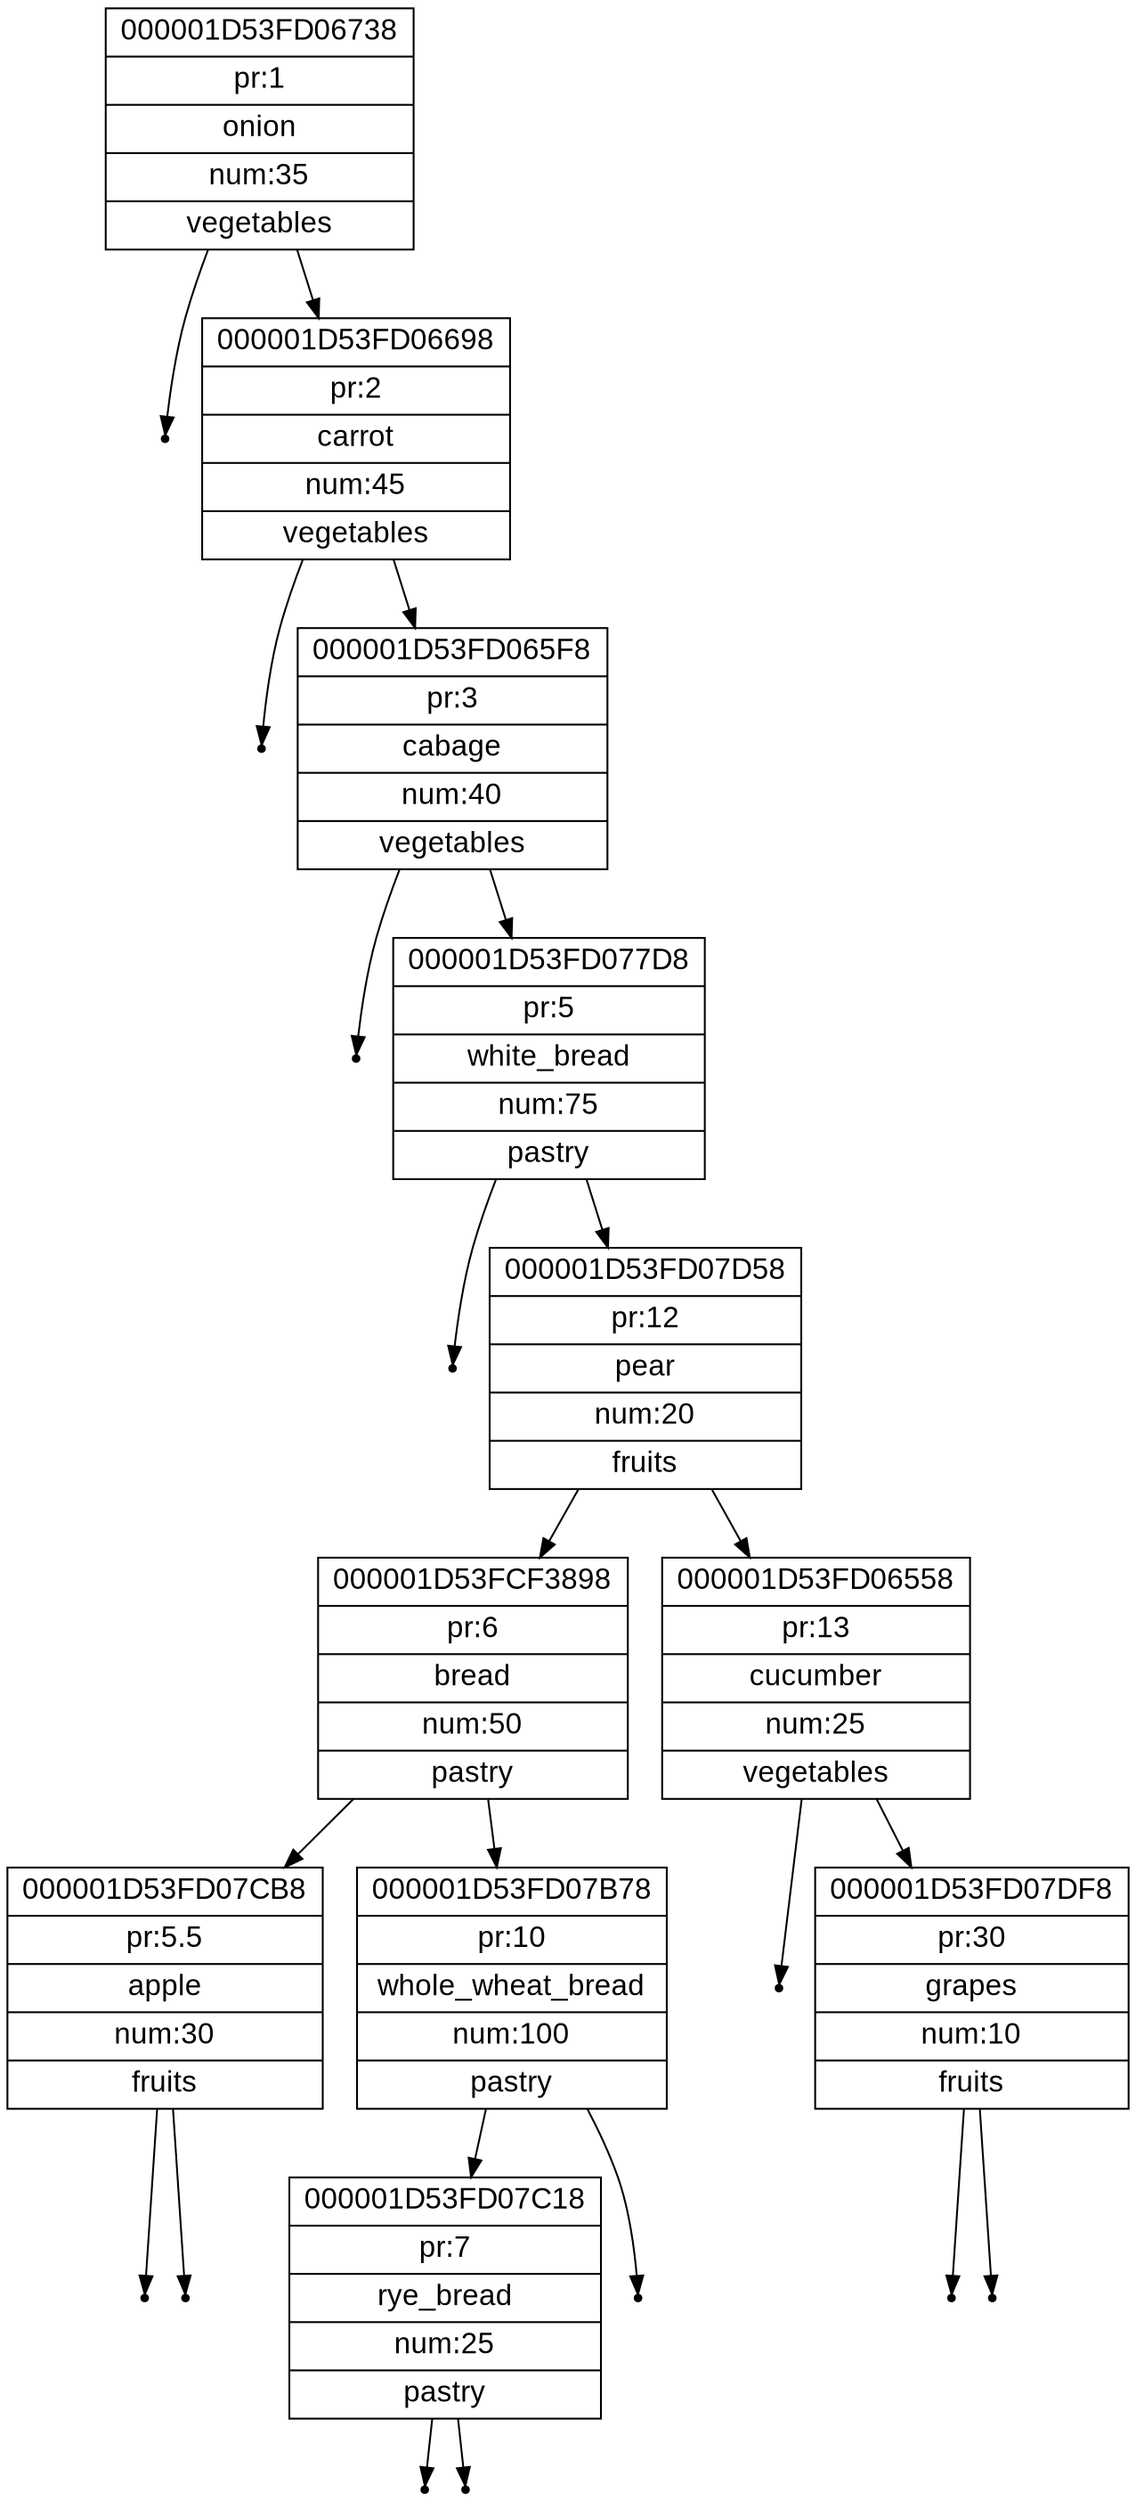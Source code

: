 digraph BST {
    node [fontname="Arial"
    fontsize = "16"
    shape = "record"];
node0[label="{000001D53FD06738|pr:1|onion|num:35|vegetables}"];
    null0[shape=point];
    node0 -> null0;
node0 -> node1;
node1[label="{000001D53FD06698|pr:2|carrot|num:45|vegetables}"];
    null1[shape=point];
    node1 -> null1;
node1 -> node2;
node2[label="{000001D53FD065F8|pr:3|cabage|num:40|vegetables}"];
    null2[shape=point];
    node2 -> null2;
node2 -> node3;
node3[label="{000001D53FD077D8|pr:5|white_bread|num:75|pastry}"];
    null3[shape=point];
    node3 -> null3;
node3 -> node4;
node4[label="{000001D53FD07D58|pr:12|pear|num:20|fruits}"];
node4 -> node5;
node5[label="{000001D53FCF3898|pr:6|bread|num:50|pastry}"];
node5 -> node6;
node6[label="{000001D53FD07CB8|pr:5.5|apple|num:30|fruits}"];
    null4[shape=point];
    node6 -> null4;
    null5[shape=point];
    node6 -> null5;
node5 -> node7;
node7[label="{000001D53FD07B78|pr:10|whole_wheat_bread|num:100|pastry}"];
node7 -> node8;
node8[label="{000001D53FD07C18|pr:7|rye_bread|num:25|pastry}"];
    null6[shape=point];
    node8 -> null6;
    null7[shape=point];
    node8 -> null7;
    null8[shape=point];
    node7 -> null8;
node4 -> node9;
node9[label="{000001D53FD06558|pr:13|cucumber|num:25|vegetables}"];
    null9[shape=point];
    node9 -> null9;
node9 -> node10;
node10[label="{000001D53FD07DF8|pr:30|grapes|num:10|fruits}"];
    null10[shape=point];
    node10 -> null10;
    null11[shape=point];
    node10 -> null11;
}
